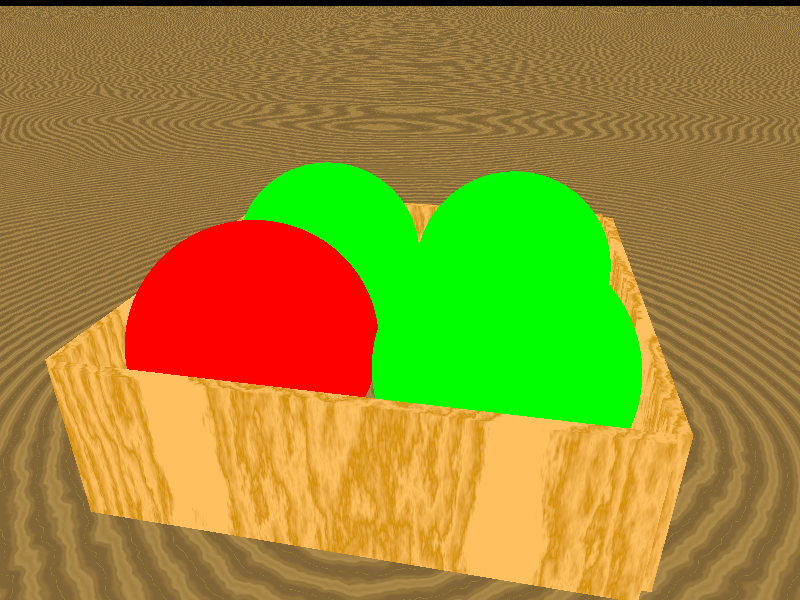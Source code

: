 #include "colors.inc"
#include "woods.inc"

global_settings { ambient_light <1,1,1> }

//camera { location <0, 0, -6> look_at  <0, 0,  0> }
//camera { location <5, 0, 0> look_at  <0, 0,  0> rotate -x*90}
camera { location <5, 1, -2.5> look_at  <0, 0,  0> sky <0,0,-10> } // rotate <-50,-10,100> }
light_source { <2, 5, -3> color White}

plane { z,1 texture { T_Wood25 scale 4 } }

//sphere { <0, 0, 0>, 0.5 texture { pigment { color Blue } } }
sphere { <-1, -1, 0>, 1 pigment { color Green } finish { specular 0.7 roughness 0.03 } }
sphere { <-1,  1, 0>, 1 pigment { color Green } finish { specular 0.7 roughness 0.03 } }
sphere { < 1,  1, 0>, 1 pigment { color Green } finish { specular 0.7 roughness 0.03 } }
sphere { < 1, -1, 0>, 1 pigment { color Red   } finish { specular 0.7 roughness 0.03 } }

box {  <  2,  2, 1 >, < -2  , -2  ,  1.1 > texture { T_Wood35 scale 4 } }
box {  <  2,  2, 1 >, < -2  ,  2.1, -0.3 > texture { T_Wood35 scale 4 } }
box {  < -2,  2, 1 >, < -2.1, -2  , -0.3 > texture { T_Wood35 scale 4 } }
box {  < -2, -2, 1 >, <  2  , -2.1, -0.3 > texture { T_Wood35 scale 4 } }
box {  <  2, -2, 1 >, <  2.1,  2  , -0.3 > texture { T_Wood35 scale 4 } }

